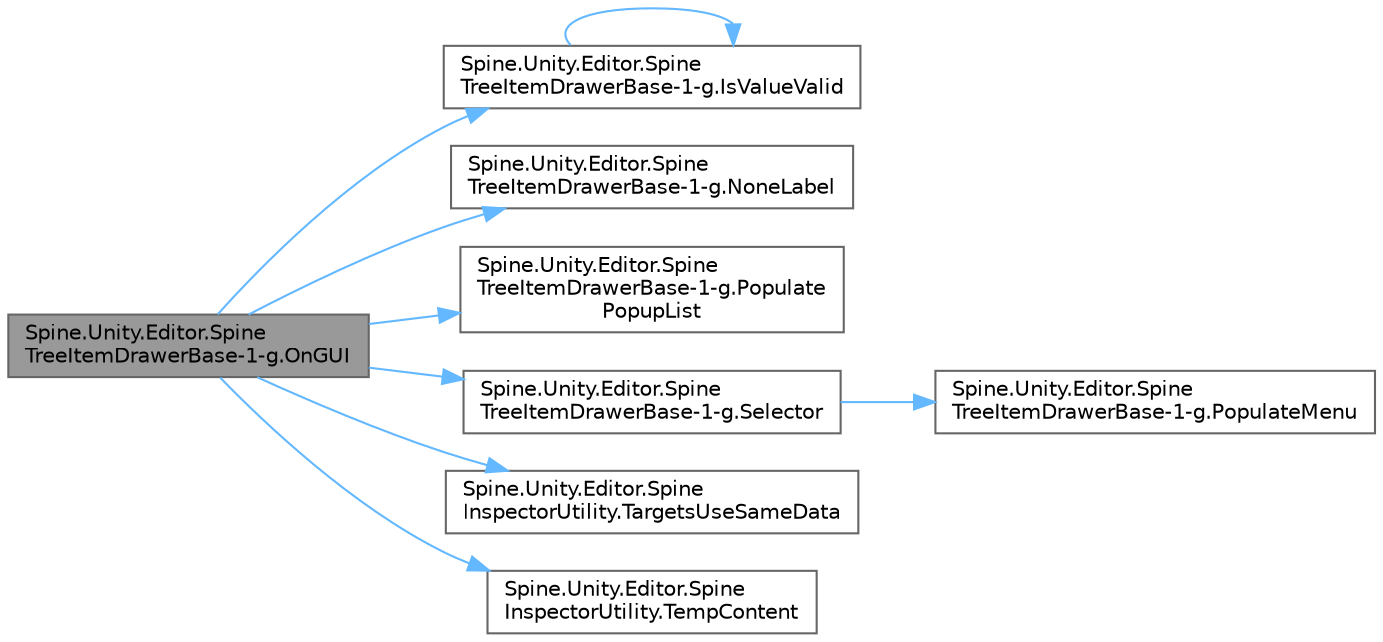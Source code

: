 digraph "Spine.Unity.Editor.SpineTreeItemDrawerBase-1-g.OnGUI"
{
 // LATEX_PDF_SIZE
  bgcolor="transparent";
  edge [fontname=Helvetica,fontsize=10,labelfontname=Helvetica,labelfontsize=10];
  node [fontname=Helvetica,fontsize=10,shape=box,height=0.2,width=0.4];
  rankdir="LR";
  Node1 [id="Node000001",label="Spine.Unity.Editor.Spine\lTreeItemDrawerBase-1-g.OnGUI",height=0.2,width=0.4,color="gray40", fillcolor="grey60", style="filled", fontcolor="black",tooltip=" "];
  Node1 -> Node2 [id="edge1_Node000001_Node000002",color="steelblue1",style="solid",tooltip=" "];
  Node2 [id="Node000002",label="Spine.Unity.Editor.Spine\lTreeItemDrawerBase-1-g.IsValueValid",height=0.2,width=0.4,color="grey40", fillcolor="white", style="filled",URL="$class_spine_1_1_unity_1_1_editor_1_1_spine_tree_item_drawer_base-1-g.html#acdc3287f128236edcbd751e6d7c29b8a",tooltip=" "];
  Node2 -> Node2 [id="edge2_Node000002_Node000002",color="steelblue1",style="solid",tooltip=" "];
  Node1 -> Node3 [id="edge3_Node000001_Node000003",color="steelblue1",style="solid",tooltip=" "];
  Node3 [id="Node000003",label="Spine.Unity.Editor.Spine\lTreeItemDrawerBase-1-g.NoneLabel",height=0.2,width=0.4,color="grey40", fillcolor="white", style="filled",URL="$class_spine_1_1_unity_1_1_editor_1_1_spine_tree_item_drawer_base-1-g.html#aee9c14fbbe79a3fcece01ae874ac8315",tooltip=" "];
  Node1 -> Node4 [id="edge4_Node000001_Node000004",color="steelblue1",style="solid",tooltip=" "];
  Node4 [id="Node000004",label="Spine.Unity.Editor.Spine\lTreeItemDrawerBase-1-g.Populate\lPopupList",height=0.2,width=0.4,color="grey40", fillcolor="white", style="filled",URL="$class_spine_1_1_unity_1_1_editor_1_1_spine_tree_item_drawer_base-1-g.html#aab89dac1e58d3fdb80db97f3f4a86d46",tooltip=" "];
  Node1 -> Node5 [id="edge5_Node000001_Node000005",color="steelblue1",style="solid",tooltip=" "];
  Node5 [id="Node000005",label="Spine.Unity.Editor.Spine\lTreeItemDrawerBase-1-g.Selector",height=0.2,width=0.4,color="grey40", fillcolor="white", style="filled",URL="$class_spine_1_1_unity_1_1_editor_1_1_spine_tree_item_drawer_base-1-g.html#a0ad4125f759c73c13d72161f01e9ea93",tooltip=" "];
  Node5 -> Node6 [id="edge6_Node000005_Node000006",color="steelblue1",style="solid",tooltip=" "];
  Node6 [id="Node000006",label="Spine.Unity.Editor.Spine\lTreeItemDrawerBase-1-g.PopulateMenu",height=0.2,width=0.4,color="grey40", fillcolor="white", style="filled",URL="$class_spine_1_1_unity_1_1_editor_1_1_spine_tree_item_drawer_base-1-g.html#ac2463753366f1937657d51c148c54b08",tooltip=" "];
  Node1 -> Node7 [id="edge7_Node000001_Node000007",color="steelblue1",style="solid",tooltip=" "];
  Node7 [id="Node000007",label="Spine.Unity.Editor.Spine\lInspectorUtility.TargetsUseSameData",height=0.2,width=0.4,color="grey40", fillcolor="white", style="filled",URL="$class_spine_1_1_unity_1_1_editor_1_1_spine_inspector_utility.html#a2ed6fb5778afbe3a5cdb08993d2c1f8f",tooltip=" "];
  Node1 -> Node8 [id="edge8_Node000001_Node000008",color="steelblue1",style="solid",tooltip=" "];
  Node8 [id="Node000008",label="Spine.Unity.Editor.Spine\lInspectorUtility.TempContent",height=0.2,width=0.4,color="grey40", fillcolor="white", style="filled",URL="$class_spine_1_1_unity_1_1_editor_1_1_spine_inspector_utility.html#a81b3344c512f8311e48e6c216e2dce8c",tooltip=" "];
}
